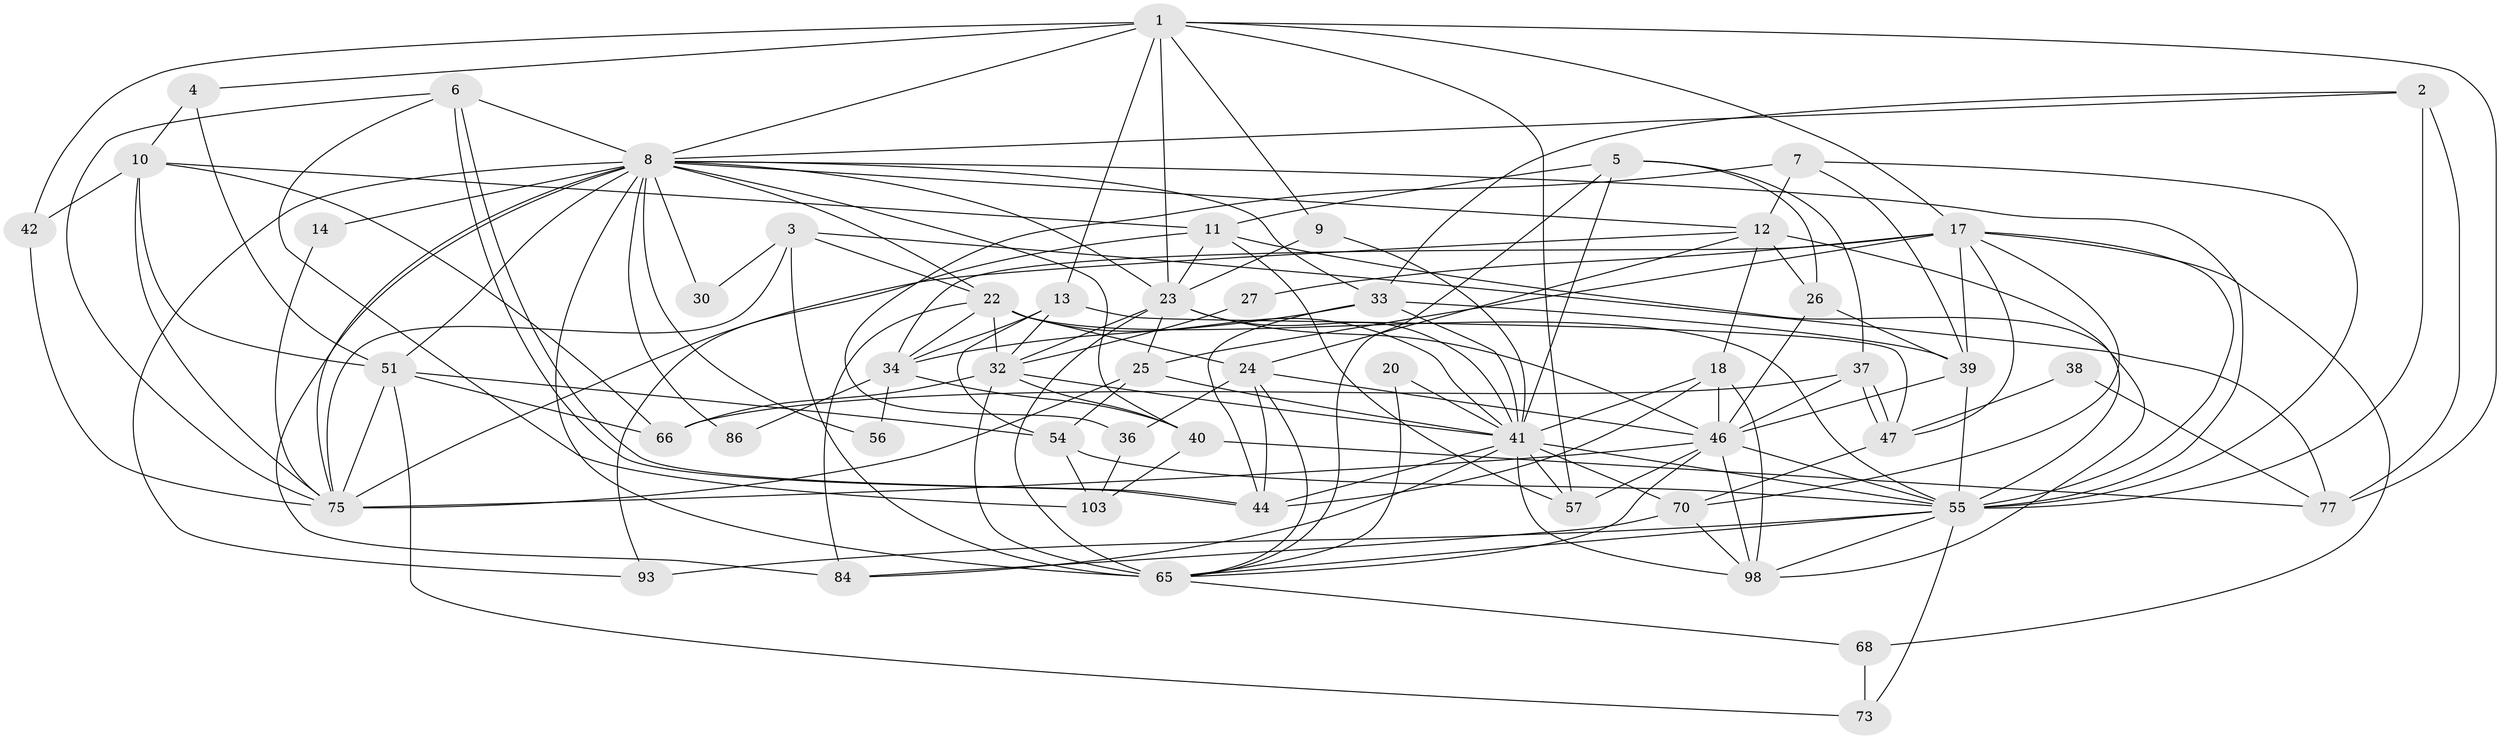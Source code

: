 // original degree distribution, {5: 0.1559633027522936, 4: 0.28440366972477066, 3: 0.24770642201834864, 7: 0.05504587155963303, 2: 0.14678899082568808, 6: 0.11009174311926606}
// Generated by graph-tools (version 1.1) at 2025/14/03/09/25 04:14:55]
// undirected, 54 vertices, 154 edges
graph export_dot {
graph [start="1"]
  node [color=gray90,style=filled];
  1 [super="+69+48"];
  2 [super="+21"];
  3 [super="+88+15"];
  4;
  5 [super="+29"];
  6 [super="+19"];
  7;
  8 [super="+16+58+49"];
  9;
  10 [super="+100"];
  11 [super="+87+60"];
  12 [super="+94"];
  13 [super="+53"];
  14;
  17 [super="+59"];
  18 [super="+28+97"];
  20;
  22 [super="+71+43"];
  23 [super="+31+74"];
  24 [super="+95"];
  25 [super="+107"];
  26;
  27;
  30;
  32 [super="+72+81"];
  33 [super="+85+101"];
  34 [super="+35"];
  36;
  37;
  38;
  39;
  40;
  41 [super="+80+61+45"];
  42;
  44;
  46 [super="+62"];
  47 [super="+63"];
  51 [super="+52"];
  54 [super="+96"];
  55 [super="+99+91+64"];
  56;
  57 [super="+78"];
  65 [super="+76"];
  66;
  68;
  70;
  73;
  75 [super="+89"];
  77;
  84;
  86;
  93;
  98;
  103;
  1 -- 13;
  1 -- 23;
  1 -- 9;
  1 -- 77;
  1 -- 57;
  1 -- 42;
  1 -- 4;
  1 -- 17;
  1 -- 8;
  2 -- 33;
  2 -- 77;
  2 -- 8;
  2 -- 55 [weight=2];
  3 -- 77;
  3 -- 30;
  3 -- 22;
  3 -- 75;
  3 -- 65 [weight=2];
  4 -- 10;
  4 -- 51;
  5 -- 65;
  5 -- 26;
  5 -- 41;
  5 -- 37;
  5 -- 11;
  6 -- 44;
  6 -- 44;
  6 -- 8;
  6 -- 75;
  6 -- 103;
  7 -- 39;
  7 -- 12;
  7 -- 36;
  7 -- 55;
  8 -- 30;
  8 -- 56 [weight=2];
  8 -- 86;
  8 -- 40;
  8 -- 12;
  8 -- 51;
  8 -- 84;
  8 -- 93;
  8 -- 55;
  8 -- 33 [weight=2];
  8 -- 14;
  8 -- 22;
  8 -- 75;
  8 -- 65 [weight=2];
  8 -- 23;
  9 -- 23;
  9 -- 41;
  10 -- 66;
  10 -- 42;
  10 -- 11;
  10 -- 51;
  10 -- 75;
  11 -- 93;
  11 -- 57;
  11 -- 23;
  11 -- 98;
  12 -- 75;
  12 -- 55;
  12 -- 24;
  12 -- 26;
  12 -- 18;
  13 -- 32;
  13 -- 47;
  13 -- 34;
  13 -- 54;
  14 -- 75;
  17 -- 47;
  17 -- 25;
  17 -- 27;
  17 -- 68;
  17 -- 55;
  17 -- 34;
  17 -- 70;
  17 -- 39;
  18 -- 98;
  18 -- 44;
  18 -- 46;
  18 -- 41;
  20 -- 41;
  20 -- 65;
  22 -- 24;
  22 -- 34;
  22 -- 55;
  22 -- 41;
  22 -- 84;
  22 -- 32;
  23 -- 41;
  23 -- 25;
  23 -- 46;
  23 -- 65;
  23 -- 32;
  24 -- 44;
  24 -- 46;
  24 -- 36;
  24 -- 65;
  25 -- 54;
  25 -- 75;
  25 -- 41;
  26 -- 39;
  26 -- 46;
  27 -- 32;
  32 -- 65;
  32 -- 40;
  32 -- 41;
  32 -- 66;
  33 -- 44;
  33 -- 34 [weight=2];
  33 -- 39;
  33 -- 41;
  34 -- 86;
  34 -- 56;
  34 -- 40;
  36 -- 103;
  37 -- 47;
  37 -- 47;
  37 -- 66;
  37 -- 46;
  38 -- 77;
  38 -- 47;
  39 -- 55;
  39 -- 46;
  40 -- 77;
  40 -- 103;
  41 -- 55;
  41 -- 84;
  41 -- 44;
  41 -- 70;
  41 -- 57;
  41 -- 98;
  42 -- 75;
  46 -- 57;
  46 -- 75;
  46 -- 98;
  46 -- 55;
  46 -- 65;
  47 -- 70;
  51 -- 54;
  51 -- 73;
  51 -- 66;
  51 -- 75 [weight=2];
  54 -- 55;
  54 -- 103;
  55 -- 73;
  55 -- 98;
  55 -- 93 [weight=2];
  55 -- 65;
  65 -- 68;
  68 -- 73;
  70 -- 84;
  70 -- 98;
}
